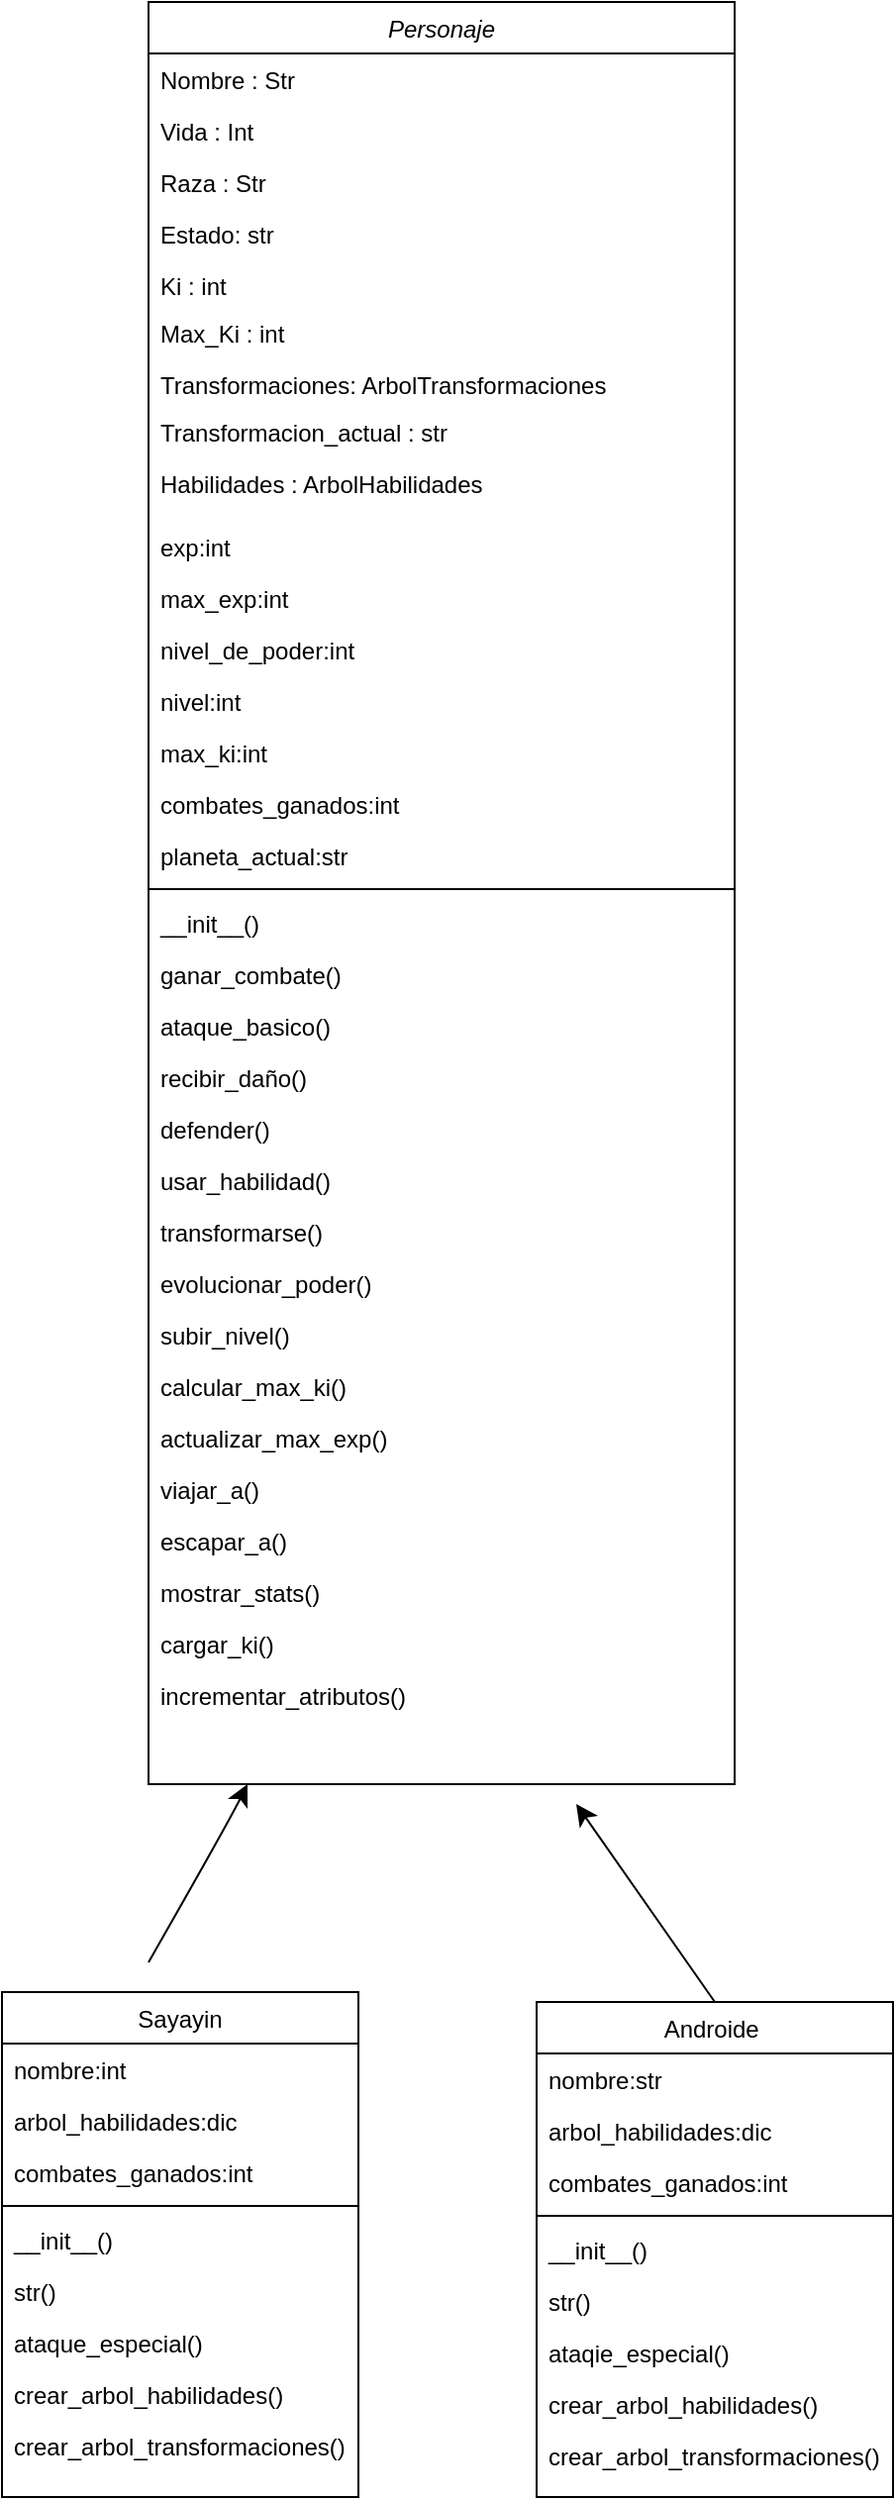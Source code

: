 <mxfile version="24.8.4">
  <diagram id="C5RBs43oDa-KdzZeNtuy" name="Page-1">
    <mxGraphModel dx="639" dy="1613" grid="1" gridSize="10" guides="1" tooltips="1" connect="1" arrows="1" fold="1" page="1" pageScale="1" pageWidth="827" pageHeight="1169" math="0" shadow="0">
      <root>
        <mxCell id="WIyWlLk6GJQsqaUBKTNV-0" />
        <mxCell id="WIyWlLk6GJQsqaUBKTNV-1" parent="WIyWlLk6GJQsqaUBKTNV-0" />
        <mxCell id="zkfFHV4jXpPFQw0GAbJ--0" value="Personaje" style="swimlane;fontStyle=2;align=center;verticalAlign=top;childLayout=stackLayout;horizontal=1;startSize=26;horizontalStack=0;resizeParent=1;resizeLast=0;collapsible=1;marginBottom=0;rounded=0;shadow=0;strokeWidth=1;" parent="WIyWlLk6GJQsqaUBKTNV-1" vertex="1">
          <mxGeometry x="414" y="-680" width="296" height="900" as="geometry">
            <mxRectangle x="230" y="140" width="160" height="26" as="alternateBounds" />
          </mxGeometry>
        </mxCell>
        <mxCell id="zkfFHV4jXpPFQw0GAbJ--1" value="Nombre : Str" style="text;align=left;verticalAlign=top;spacingLeft=4;spacingRight=4;overflow=hidden;rotatable=0;points=[[0,0.5],[1,0.5]];portConstraint=eastwest;" parent="zkfFHV4jXpPFQw0GAbJ--0" vertex="1">
          <mxGeometry y="26" width="296" height="26" as="geometry" />
        </mxCell>
        <mxCell id="H1ugnCiesF5aaeVJ0AIt-14" value="Vida : Int" style="text;align=left;verticalAlign=top;spacingLeft=4;spacingRight=4;overflow=hidden;rotatable=0;points=[[0,0.5],[1,0.5]];portConstraint=eastwest;" parent="zkfFHV4jXpPFQw0GAbJ--0" vertex="1">
          <mxGeometry y="52" width="296" height="26" as="geometry" />
        </mxCell>
        <mxCell id="H1ugnCiesF5aaeVJ0AIt-13" value="Raza : Str" style="text;align=left;verticalAlign=top;spacingLeft=4;spacingRight=4;overflow=hidden;rotatable=0;points=[[0,0.5],[1,0.5]];portConstraint=eastwest;" parent="zkfFHV4jXpPFQw0GAbJ--0" vertex="1">
          <mxGeometry y="78" width="296" height="26" as="geometry" />
        </mxCell>
        <mxCell id="H1ugnCiesF5aaeVJ0AIt-15" value="Estado: str" style="text;align=left;verticalAlign=top;spacingLeft=4;spacingRight=4;overflow=hidden;rotatable=0;points=[[0,0.5],[1,0.5]];portConstraint=eastwest;" parent="zkfFHV4jXpPFQw0GAbJ--0" vertex="1">
          <mxGeometry y="104" width="296" height="26" as="geometry" />
        </mxCell>
        <mxCell id="H1ugnCiesF5aaeVJ0AIt-16" value="Ki : int" style="text;align=left;verticalAlign=top;spacingLeft=4;spacingRight=4;overflow=hidden;rotatable=0;points=[[0,0.5],[1,0.5]];portConstraint=eastwest;" parent="zkfFHV4jXpPFQw0GAbJ--0" vertex="1">
          <mxGeometry y="130" width="296" height="24" as="geometry" />
        </mxCell>
        <mxCell id="H1ugnCiesF5aaeVJ0AIt-18" value="Max_Ki : int" style="text;align=left;verticalAlign=top;spacingLeft=4;spacingRight=4;overflow=hidden;rotatable=0;points=[[0,0.5],[1,0.5]];portConstraint=eastwest;" parent="zkfFHV4jXpPFQw0GAbJ--0" vertex="1">
          <mxGeometry y="154" width="296" height="26" as="geometry" />
        </mxCell>
        <mxCell id="zkfFHV4jXpPFQw0GAbJ--5" value="Transformaciones: ArbolTransformaciones" style="text;align=left;verticalAlign=top;spacingLeft=4;spacingRight=4;overflow=hidden;rotatable=0;points=[[0,0.5],[1,0.5]];portConstraint=eastwest;" parent="zkfFHV4jXpPFQw0GAbJ--0" vertex="1">
          <mxGeometry y="180" width="296" height="24" as="geometry" />
        </mxCell>
        <mxCell id="H1ugnCiesF5aaeVJ0AIt-60" value="Transformacion_actual : str" style="text;align=left;verticalAlign=top;spacingLeft=4;spacingRight=4;overflow=hidden;rotatable=0;points=[[0,0.5],[1,0.5]];portConstraint=eastwest;" parent="zkfFHV4jXpPFQw0GAbJ--0" vertex="1">
          <mxGeometry y="204" width="296" height="26" as="geometry" />
        </mxCell>
        <mxCell id="zkfFHV4jXpPFQw0GAbJ--3" value="Habilidades : ArbolHabilidades" style="text;align=left;verticalAlign=top;spacingLeft=4;spacingRight=4;overflow=hidden;rotatable=0;points=[[0,0.5],[1,0.5]];portConstraint=eastwest;rounded=0;shadow=0;html=0;" parent="zkfFHV4jXpPFQw0GAbJ--0" vertex="1">
          <mxGeometry y="230" width="296" height="32" as="geometry" />
        </mxCell>
        <mxCell id="H1ugnCiesF5aaeVJ0AIt-61" value="exp:int" style="text;align=left;verticalAlign=top;spacingLeft=4;spacingRight=4;overflow=hidden;rotatable=0;points=[[0,0.5],[1,0.5]];portConstraint=eastwest;" parent="zkfFHV4jXpPFQw0GAbJ--0" vertex="1">
          <mxGeometry y="262" width="296" height="26" as="geometry" />
        </mxCell>
        <mxCell id="H1ugnCiesF5aaeVJ0AIt-62" value="max_exp:int" style="text;align=left;verticalAlign=top;spacingLeft=4;spacingRight=4;overflow=hidden;rotatable=0;points=[[0,0.5],[1,0.5]];portConstraint=eastwest;" parent="zkfFHV4jXpPFQw0GAbJ--0" vertex="1">
          <mxGeometry y="288" width="296" height="26" as="geometry" />
        </mxCell>
        <mxCell id="zkfFHV4jXpPFQw0GAbJ--2" value="nivel_de_poder:int" style="text;align=left;verticalAlign=top;spacingLeft=4;spacingRight=4;overflow=hidden;rotatable=0;points=[[0,0.5],[1,0.5]];portConstraint=eastwest;rounded=0;shadow=0;html=0;" parent="zkfFHV4jXpPFQw0GAbJ--0" vertex="1">
          <mxGeometry y="314" width="296" height="26" as="geometry" />
        </mxCell>
        <mxCell id="H1ugnCiesF5aaeVJ0AIt-64" value="nivel:int" style="text;align=left;verticalAlign=top;spacingLeft=4;spacingRight=4;overflow=hidden;rotatable=0;points=[[0,0.5],[1,0.5]];portConstraint=eastwest;" parent="zkfFHV4jXpPFQw0GAbJ--0" vertex="1">
          <mxGeometry y="340" width="296" height="26" as="geometry" />
        </mxCell>
        <mxCell id="H1ugnCiesF5aaeVJ0AIt-65" value="max_ki:int" style="text;align=left;verticalAlign=top;spacingLeft=4;spacingRight=4;overflow=hidden;rotatable=0;points=[[0,0.5],[1,0.5]];portConstraint=eastwest;" parent="zkfFHV4jXpPFQw0GAbJ--0" vertex="1">
          <mxGeometry y="366" width="296" height="26" as="geometry" />
        </mxCell>
        <mxCell id="hO5HR9j8ImqNS-KKjLMC-2" value="combates_ganados:int" style="text;align=left;verticalAlign=top;spacingLeft=4;spacingRight=4;overflow=hidden;rotatable=0;points=[[0,0.5],[1,0.5]];portConstraint=eastwest;rounded=0;shadow=0;html=0;" vertex="1" parent="zkfFHV4jXpPFQw0GAbJ--0">
          <mxGeometry y="392" width="296" height="26" as="geometry" />
        </mxCell>
        <mxCell id="hO5HR9j8ImqNS-KKjLMC-3" value="planeta_actual:str" style="text;align=left;verticalAlign=top;spacingLeft=4;spacingRight=4;overflow=hidden;rotatable=0;points=[[0,0.5],[1,0.5]];portConstraint=eastwest;rounded=0;shadow=0;html=0;" vertex="1" parent="zkfFHV4jXpPFQw0GAbJ--0">
          <mxGeometry y="418" width="296" height="26" as="geometry" />
        </mxCell>
        <mxCell id="zkfFHV4jXpPFQw0GAbJ--4" value="" style="line;html=1;strokeWidth=1;align=left;verticalAlign=middle;spacingTop=-1;spacingLeft=3;spacingRight=3;rotatable=0;labelPosition=right;points=[];portConstraint=eastwest;" parent="zkfFHV4jXpPFQw0GAbJ--0" vertex="1">
          <mxGeometry y="444" width="296" height="8" as="geometry" />
        </mxCell>
        <mxCell id="hO5HR9j8ImqNS-KKjLMC-4" value="__init__()" style="text;align=left;verticalAlign=top;spacingLeft=4;spacingRight=4;overflow=hidden;rotatable=0;points=[[0,0.5],[1,0.5]];portConstraint=eastwest;rounded=0;shadow=0;html=0;" vertex="1" parent="zkfFHV4jXpPFQw0GAbJ--0">
          <mxGeometry y="452" width="296" height="26" as="geometry" />
        </mxCell>
        <mxCell id="hO5HR9j8ImqNS-KKjLMC-5" value="ganar_combate()" style="text;align=left;verticalAlign=top;spacingLeft=4;spacingRight=4;overflow=hidden;rotatable=0;points=[[0,0.5],[1,0.5]];portConstraint=eastwest;rounded=0;shadow=0;html=0;" vertex="1" parent="zkfFHV4jXpPFQw0GAbJ--0">
          <mxGeometry y="478" width="296" height="26" as="geometry" />
        </mxCell>
        <mxCell id="hO5HR9j8ImqNS-KKjLMC-6" value="ataque_basico()" style="text;align=left;verticalAlign=top;spacingLeft=4;spacingRight=4;overflow=hidden;rotatable=0;points=[[0,0.5],[1,0.5]];portConstraint=eastwest;rounded=0;shadow=0;html=0;" vertex="1" parent="zkfFHV4jXpPFQw0GAbJ--0">
          <mxGeometry y="504" width="296" height="26" as="geometry" />
        </mxCell>
        <mxCell id="hO5HR9j8ImqNS-KKjLMC-7" value="recibir_daño()" style="text;align=left;verticalAlign=top;spacingLeft=4;spacingRight=4;overflow=hidden;rotatable=0;points=[[0,0.5],[1,0.5]];portConstraint=eastwest;rounded=0;shadow=0;html=0;" vertex="1" parent="zkfFHV4jXpPFQw0GAbJ--0">
          <mxGeometry y="530" width="296" height="26" as="geometry" />
        </mxCell>
        <mxCell id="hO5HR9j8ImqNS-KKjLMC-8" value="defender()" style="text;align=left;verticalAlign=top;spacingLeft=4;spacingRight=4;overflow=hidden;rotatable=0;points=[[0,0.5],[1,0.5]];portConstraint=eastwest;rounded=0;shadow=0;html=0;" vertex="1" parent="zkfFHV4jXpPFQw0GAbJ--0">
          <mxGeometry y="556" width="296" height="26" as="geometry" />
        </mxCell>
        <mxCell id="hO5HR9j8ImqNS-KKjLMC-9" value="usar_habilidad()" style="text;align=left;verticalAlign=top;spacingLeft=4;spacingRight=4;overflow=hidden;rotatable=0;points=[[0,0.5],[1,0.5]];portConstraint=eastwest;rounded=0;shadow=0;html=0;" vertex="1" parent="zkfFHV4jXpPFQw0GAbJ--0">
          <mxGeometry y="582" width="296" height="26" as="geometry" />
        </mxCell>
        <mxCell id="hO5HR9j8ImqNS-KKjLMC-10" value="transformarse()" style="text;align=left;verticalAlign=top;spacingLeft=4;spacingRight=4;overflow=hidden;rotatable=0;points=[[0,0.5],[1,0.5]];portConstraint=eastwest;rounded=0;shadow=0;html=0;" vertex="1" parent="zkfFHV4jXpPFQw0GAbJ--0">
          <mxGeometry y="608" width="296" height="26" as="geometry" />
        </mxCell>
        <mxCell id="hO5HR9j8ImqNS-KKjLMC-11" value="evolucionar_poder()" style="text;align=left;verticalAlign=top;spacingLeft=4;spacingRight=4;overflow=hidden;rotatable=0;points=[[0,0.5],[1,0.5]];portConstraint=eastwest;rounded=0;shadow=0;html=0;" vertex="1" parent="zkfFHV4jXpPFQw0GAbJ--0">
          <mxGeometry y="634" width="296" height="26" as="geometry" />
        </mxCell>
        <mxCell id="hO5HR9j8ImqNS-KKjLMC-12" value="subir_nivel()" style="text;align=left;verticalAlign=top;spacingLeft=4;spacingRight=4;overflow=hidden;rotatable=0;points=[[0,0.5],[1,0.5]];portConstraint=eastwest;rounded=0;shadow=0;html=0;" vertex="1" parent="zkfFHV4jXpPFQw0GAbJ--0">
          <mxGeometry y="660" width="296" height="26" as="geometry" />
        </mxCell>
        <mxCell id="hO5HR9j8ImqNS-KKjLMC-13" value="calcular_max_ki()" style="text;align=left;verticalAlign=top;spacingLeft=4;spacingRight=4;overflow=hidden;rotatable=0;points=[[0,0.5],[1,0.5]];portConstraint=eastwest;rounded=0;shadow=0;html=0;" vertex="1" parent="zkfFHV4jXpPFQw0GAbJ--0">
          <mxGeometry y="686" width="296" height="26" as="geometry" />
        </mxCell>
        <mxCell id="hO5HR9j8ImqNS-KKjLMC-14" value="actualizar_max_exp()" style="text;align=left;verticalAlign=top;spacingLeft=4;spacingRight=4;overflow=hidden;rotatable=0;points=[[0,0.5],[1,0.5]];portConstraint=eastwest;rounded=0;shadow=0;html=0;" vertex="1" parent="zkfFHV4jXpPFQw0GAbJ--0">
          <mxGeometry y="712" width="296" height="26" as="geometry" />
        </mxCell>
        <mxCell id="hO5HR9j8ImqNS-KKjLMC-15" value="viajar_a()" style="text;align=left;verticalAlign=top;spacingLeft=4;spacingRight=4;overflow=hidden;rotatable=0;points=[[0,0.5],[1,0.5]];portConstraint=eastwest;rounded=0;shadow=0;html=0;" vertex="1" parent="zkfFHV4jXpPFQw0GAbJ--0">
          <mxGeometry y="738" width="296" height="26" as="geometry" />
        </mxCell>
        <mxCell id="hO5HR9j8ImqNS-KKjLMC-16" value="escapar_a()" style="text;align=left;verticalAlign=top;spacingLeft=4;spacingRight=4;overflow=hidden;rotatable=0;points=[[0,0.5],[1,0.5]];portConstraint=eastwest;rounded=0;shadow=0;html=0;" vertex="1" parent="zkfFHV4jXpPFQw0GAbJ--0">
          <mxGeometry y="764" width="296" height="26" as="geometry" />
        </mxCell>
        <mxCell id="hO5HR9j8ImqNS-KKjLMC-17" value="mostrar_stats()" style="text;align=left;verticalAlign=top;spacingLeft=4;spacingRight=4;overflow=hidden;rotatable=0;points=[[0,0.5],[1,0.5]];portConstraint=eastwest;rounded=0;shadow=0;html=0;" vertex="1" parent="zkfFHV4jXpPFQw0GAbJ--0">
          <mxGeometry y="790" width="296" height="26" as="geometry" />
        </mxCell>
        <mxCell id="hO5HR9j8ImqNS-KKjLMC-18" value="cargar_ki()" style="text;align=left;verticalAlign=top;spacingLeft=4;spacingRight=4;overflow=hidden;rotatable=0;points=[[0,0.5],[1,0.5]];portConstraint=eastwest;rounded=0;shadow=0;html=0;" vertex="1" parent="zkfFHV4jXpPFQw0GAbJ--0">
          <mxGeometry y="816" width="296" height="26" as="geometry" />
        </mxCell>
        <mxCell id="hO5HR9j8ImqNS-KKjLMC-19" value="incrementar_atributos()" style="text;align=left;verticalAlign=top;spacingLeft=4;spacingRight=4;overflow=hidden;rotatable=0;points=[[0,0.5],[1,0.5]];portConstraint=eastwest;rounded=0;shadow=0;html=0;" vertex="1" parent="zkfFHV4jXpPFQw0GAbJ--0">
          <mxGeometry y="842" width="296" height="26" as="geometry" />
        </mxCell>
        <mxCell id="hO5HR9j8ImqNS-KKjLMC-21" style="edgeStyle=none;curved=1;rounded=0;orthogonalLoop=1;jettySize=auto;html=1;exitX=0.5;exitY=0;exitDx=0;exitDy=0;fontSize=12;startSize=8;endSize=8;" edge="1" parent="WIyWlLk6GJQsqaUBKTNV-1">
          <mxGeometry relative="1" as="geometry">
            <mxPoint x="464" y="220" as="targetPoint" />
            <mxPoint x="414" y="310" as="sourcePoint" />
            <Array as="points">
              <mxPoint x="454" y="240" />
            </Array>
          </mxGeometry>
        </mxCell>
        <mxCell id="H1ugnCiesF5aaeVJ0AIt-7" value="Sayayin" style="swimlane;fontStyle=0;align=center;verticalAlign=top;childLayout=stackLayout;horizontal=1;startSize=26;horizontalStack=0;resizeParent=1;resizeLast=0;collapsible=1;marginBottom=0;rounded=0;shadow=0;strokeWidth=1;" parent="WIyWlLk6GJQsqaUBKTNV-1" vertex="1">
          <mxGeometry x="340" y="325" width="180" height="255" as="geometry">
            <mxRectangle x="340" y="325" width="160" height="26" as="alternateBounds" />
          </mxGeometry>
        </mxCell>
        <mxCell id="H1ugnCiesF5aaeVJ0AIt-8" value="nombre:int" style="text;align=left;verticalAlign=top;spacingLeft=4;spacingRight=4;overflow=hidden;rotatable=0;points=[[0,0.5],[1,0.5]];portConstraint=eastwest;" parent="H1ugnCiesF5aaeVJ0AIt-7" vertex="1">
          <mxGeometry y="26" width="180" height="26" as="geometry" />
        </mxCell>
        <mxCell id="H1ugnCiesF5aaeVJ0AIt-9" value="arbol_habilidades:dic" style="text;align=left;verticalAlign=top;spacingLeft=4;spacingRight=4;overflow=hidden;rotatable=0;points=[[0,0.5],[1,0.5]];portConstraint=eastwest;rounded=0;shadow=0;html=0;" parent="H1ugnCiesF5aaeVJ0AIt-7" vertex="1">
          <mxGeometry y="52" width="180" height="26" as="geometry" />
        </mxCell>
        <mxCell id="H1ugnCiesF5aaeVJ0AIt-11" value="combates_ganados:int" style="text;align=left;verticalAlign=top;spacingLeft=4;spacingRight=4;overflow=hidden;rotatable=0;points=[[0,0.5],[1,0.5]];portConstraint=eastwest;fontStyle=0" parent="H1ugnCiesF5aaeVJ0AIt-7" vertex="1">
          <mxGeometry y="78" width="180" height="26" as="geometry" />
        </mxCell>
        <mxCell id="H1ugnCiesF5aaeVJ0AIt-10" value="" style="line;html=1;strokeWidth=1;align=left;verticalAlign=middle;spacingTop=-1;spacingLeft=3;spacingRight=3;rotatable=0;labelPosition=right;points=[];portConstraint=eastwest;" parent="H1ugnCiesF5aaeVJ0AIt-7" vertex="1">
          <mxGeometry y="104" width="180" height="8" as="geometry" />
        </mxCell>
        <mxCell id="H1ugnCiesF5aaeVJ0AIt-12" value="__init__()" style="text;align=left;verticalAlign=top;spacingLeft=4;spacingRight=4;overflow=hidden;rotatable=0;points=[[0,0.5],[1,0.5]];portConstraint=eastwest;" parent="H1ugnCiesF5aaeVJ0AIt-7" vertex="1">
          <mxGeometry y="112" width="180" height="26" as="geometry" />
        </mxCell>
        <mxCell id="hO5HR9j8ImqNS-KKjLMC-22" value="str()" style="text;align=left;verticalAlign=top;spacingLeft=4;spacingRight=4;overflow=hidden;rotatable=0;points=[[0,0.5],[1,0.5]];portConstraint=eastwest;" vertex="1" parent="H1ugnCiesF5aaeVJ0AIt-7">
          <mxGeometry y="138" width="180" height="26" as="geometry" />
        </mxCell>
        <mxCell id="hO5HR9j8ImqNS-KKjLMC-23" value="ataque_especial()" style="text;align=left;verticalAlign=top;spacingLeft=4;spacingRight=4;overflow=hidden;rotatable=0;points=[[0,0.5],[1,0.5]];portConstraint=eastwest;" vertex="1" parent="H1ugnCiesF5aaeVJ0AIt-7">
          <mxGeometry y="164" width="180" height="26" as="geometry" />
        </mxCell>
        <mxCell id="hO5HR9j8ImqNS-KKjLMC-26" value="crear_arbol_habilidades()" style="text;align=left;verticalAlign=top;spacingLeft=4;spacingRight=4;overflow=hidden;rotatable=0;points=[[0,0.5],[1,0.5]];portConstraint=eastwest;" vertex="1" parent="H1ugnCiesF5aaeVJ0AIt-7">
          <mxGeometry y="190" width="180" height="26" as="geometry" />
        </mxCell>
        <mxCell id="hO5HR9j8ImqNS-KKjLMC-30" value="crear_arbol_transformaciones()" style="text;align=left;verticalAlign=top;spacingLeft=4;spacingRight=4;overflow=hidden;rotatable=0;points=[[0,0.5],[1,0.5]];portConstraint=eastwest;" vertex="1" parent="H1ugnCiesF5aaeVJ0AIt-7">
          <mxGeometry y="216" width="180" height="26" as="geometry" />
        </mxCell>
        <mxCell id="hO5HR9j8ImqNS-KKjLMC-20" style="edgeStyle=none;curved=1;rounded=0;orthogonalLoop=1;jettySize=auto;html=1;exitX=0.5;exitY=0;exitDx=0;exitDy=0;fontSize=12;startSize=8;endSize=8;" edge="1" parent="WIyWlLk6GJQsqaUBKTNV-1" source="H1ugnCiesF5aaeVJ0AIt-31">
          <mxGeometry relative="1" as="geometry">
            <mxPoint x="630" y="230" as="targetPoint" />
          </mxGeometry>
        </mxCell>
        <mxCell id="H1ugnCiesF5aaeVJ0AIt-31" value="Androide " style="swimlane;fontStyle=0;align=center;verticalAlign=top;childLayout=stackLayout;horizontal=1;startSize=26;horizontalStack=0;resizeParent=1;resizeLast=0;collapsible=1;marginBottom=0;rounded=0;shadow=0;strokeWidth=1;" parent="WIyWlLk6GJQsqaUBKTNV-1" vertex="1">
          <mxGeometry x="610" y="330" width="180" height="250" as="geometry">
            <mxRectangle x="610" y="330" width="160" height="26" as="alternateBounds" />
          </mxGeometry>
        </mxCell>
        <mxCell id="H1ugnCiesF5aaeVJ0AIt-32" value="nombre:str" style="text;align=left;verticalAlign=top;spacingLeft=4;spacingRight=4;overflow=hidden;rotatable=0;points=[[0,0.5],[1,0.5]];portConstraint=eastwest;" parent="H1ugnCiesF5aaeVJ0AIt-31" vertex="1">
          <mxGeometry y="26" width="180" height="26" as="geometry" />
        </mxCell>
        <mxCell id="H1ugnCiesF5aaeVJ0AIt-33" value="arbol_habilidades:dic" style="text;align=left;verticalAlign=top;spacingLeft=4;spacingRight=4;overflow=hidden;rotatable=0;points=[[0,0.5],[1,0.5]];portConstraint=eastwest;rounded=0;shadow=0;html=0;" parent="H1ugnCiesF5aaeVJ0AIt-31" vertex="1">
          <mxGeometry y="52" width="180" height="26" as="geometry" />
        </mxCell>
        <mxCell id="H1ugnCiesF5aaeVJ0AIt-35" value="combates_ganados:int" style="text;align=left;verticalAlign=top;spacingLeft=4;spacingRight=4;overflow=hidden;rotatable=0;points=[[0,0.5],[1,0.5]];portConstraint=eastwest;fontStyle=0" parent="H1ugnCiesF5aaeVJ0AIt-31" vertex="1">
          <mxGeometry y="78" width="180" height="26" as="geometry" />
        </mxCell>
        <mxCell id="H1ugnCiesF5aaeVJ0AIt-34" value="" style="line;html=1;strokeWidth=1;align=left;verticalAlign=middle;spacingTop=-1;spacingLeft=3;spacingRight=3;rotatable=0;labelPosition=right;points=[];portConstraint=eastwest;" parent="H1ugnCiesF5aaeVJ0AIt-31" vertex="1">
          <mxGeometry y="104" width="180" height="8" as="geometry" />
        </mxCell>
        <mxCell id="H1ugnCiesF5aaeVJ0AIt-36" value="__init__()" style="text;align=left;verticalAlign=top;spacingLeft=4;spacingRight=4;overflow=hidden;rotatable=0;points=[[0,0.5],[1,0.5]];portConstraint=eastwest;" parent="H1ugnCiesF5aaeVJ0AIt-31" vertex="1">
          <mxGeometry y="112" width="180" height="26" as="geometry" />
        </mxCell>
        <mxCell id="hO5HR9j8ImqNS-KKjLMC-24" value="str()" style="text;align=left;verticalAlign=top;spacingLeft=4;spacingRight=4;overflow=hidden;rotatable=0;points=[[0,0.5],[1,0.5]];portConstraint=eastwest;" vertex="1" parent="H1ugnCiesF5aaeVJ0AIt-31">
          <mxGeometry y="138" width="180" height="26" as="geometry" />
        </mxCell>
        <mxCell id="hO5HR9j8ImqNS-KKjLMC-28" value="ataqie_especial()" style="text;align=left;verticalAlign=top;spacingLeft=4;spacingRight=4;overflow=hidden;rotatable=0;points=[[0,0.5],[1,0.5]];portConstraint=eastwest;" vertex="1" parent="H1ugnCiesF5aaeVJ0AIt-31">
          <mxGeometry y="164" width="180" height="26" as="geometry" />
        </mxCell>
        <mxCell id="hO5HR9j8ImqNS-KKjLMC-27" value="crear_arbol_habilidades()" style="text;align=left;verticalAlign=top;spacingLeft=4;spacingRight=4;overflow=hidden;rotatable=0;points=[[0,0.5],[1,0.5]];portConstraint=eastwest;" vertex="1" parent="H1ugnCiesF5aaeVJ0AIt-31">
          <mxGeometry y="190" width="180" height="26" as="geometry" />
        </mxCell>
        <mxCell id="hO5HR9j8ImqNS-KKjLMC-29" value="crear_arbol_transformaciones()" style="text;align=left;verticalAlign=top;spacingLeft=4;spacingRight=4;overflow=hidden;rotatable=0;points=[[0,0.5],[1,0.5]];portConstraint=eastwest;" vertex="1" parent="H1ugnCiesF5aaeVJ0AIt-31">
          <mxGeometry y="216" width="180" height="26" as="geometry" />
        </mxCell>
      </root>
    </mxGraphModel>
  </diagram>
</mxfile>
